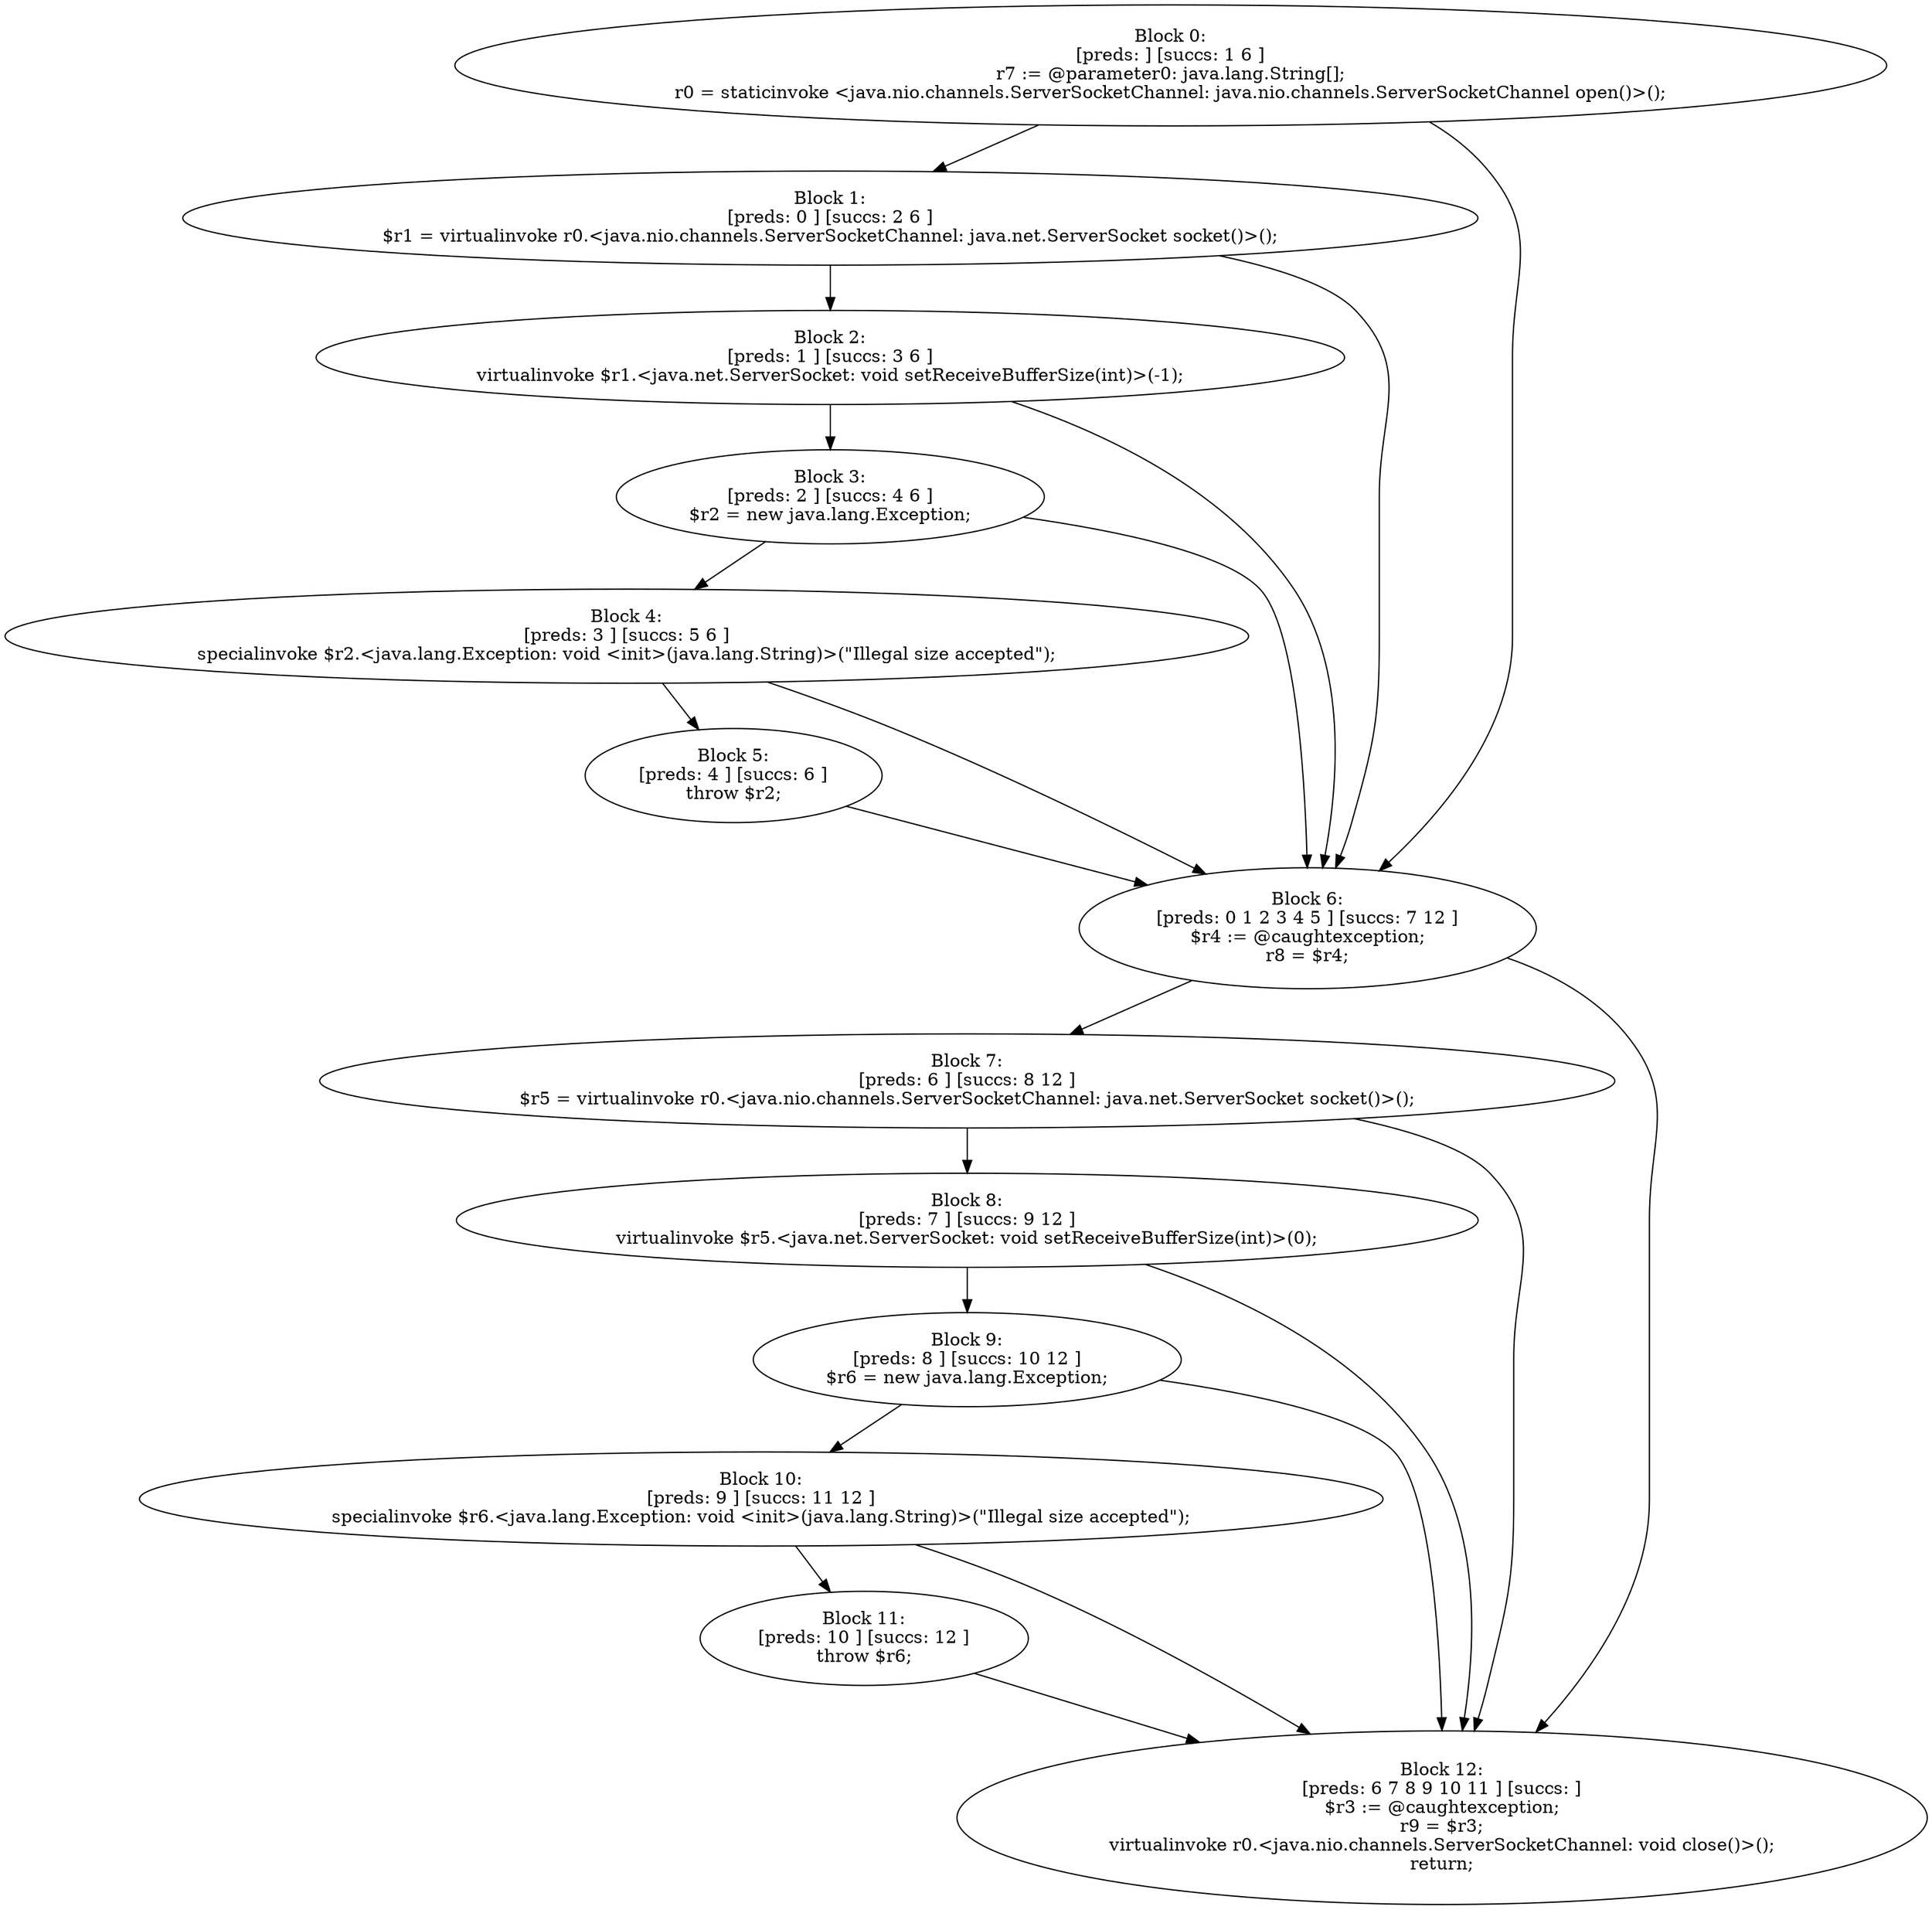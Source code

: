 digraph "unitGraph" {
    "Block 0:
[preds: ] [succs: 1 6 ]
r7 := @parameter0: java.lang.String[];
r0 = staticinvoke <java.nio.channels.ServerSocketChannel: java.nio.channels.ServerSocketChannel open()>();
"
    "Block 1:
[preds: 0 ] [succs: 2 6 ]
$r1 = virtualinvoke r0.<java.nio.channels.ServerSocketChannel: java.net.ServerSocket socket()>();
"
    "Block 2:
[preds: 1 ] [succs: 3 6 ]
virtualinvoke $r1.<java.net.ServerSocket: void setReceiveBufferSize(int)>(-1);
"
    "Block 3:
[preds: 2 ] [succs: 4 6 ]
$r2 = new java.lang.Exception;
"
    "Block 4:
[preds: 3 ] [succs: 5 6 ]
specialinvoke $r2.<java.lang.Exception: void <init>(java.lang.String)>(\"Illegal size accepted\");
"
    "Block 5:
[preds: 4 ] [succs: 6 ]
throw $r2;
"
    "Block 6:
[preds: 0 1 2 3 4 5 ] [succs: 7 12 ]
$r4 := @caughtexception;
r8 = $r4;
"
    "Block 7:
[preds: 6 ] [succs: 8 12 ]
$r5 = virtualinvoke r0.<java.nio.channels.ServerSocketChannel: java.net.ServerSocket socket()>();
"
    "Block 8:
[preds: 7 ] [succs: 9 12 ]
virtualinvoke $r5.<java.net.ServerSocket: void setReceiveBufferSize(int)>(0);
"
    "Block 9:
[preds: 8 ] [succs: 10 12 ]
$r6 = new java.lang.Exception;
"
    "Block 10:
[preds: 9 ] [succs: 11 12 ]
specialinvoke $r6.<java.lang.Exception: void <init>(java.lang.String)>(\"Illegal size accepted\");
"
    "Block 11:
[preds: 10 ] [succs: 12 ]
throw $r6;
"
    "Block 12:
[preds: 6 7 8 9 10 11 ] [succs: ]
$r3 := @caughtexception;
r9 = $r3;
virtualinvoke r0.<java.nio.channels.ServerSocketChannel: void close()>();
return;
"
    "Block 0:
[preds: ] [succs: 1 6 ]
r7 := @parameter0: java.lang.String[];
r0 = staticinvoke <java.nio.channels.ServerSocketChannel: java.nio.channels.ServerSocketChannel open()>();
"->"Block 1:
[preds: 0 ] [succs: 2 6 ]
$r1 = virtualinvoke r0.<java.nio.channels.ServerSocketChannel: java.net.ServerSocket socket()>();
";
    "Block 0:
[preds: ] [succs: 1 6 ]
r7 := @parameter0: java.lang.String[];
r0 = staticinvoke <java.nio.channels.ServerSocketChannel: java.nio.channels.ServerSocketChannel open()>();
"->"Block 6:
[preds: 0 1 2 3 4 5 ] [succs: 7 12 ]
$r4 := @caughtexception;
r8 = $r4;
";
    "Block 1:
[preds: 0 ] [succs: 2 6 ]
$r1 = virtualinvoke r0.<java.nio.channels.ServerSocketChannel: java.net.ServerSocket socket()>();
"->"Block 2:
[preds: 1 ] [succs: 3 6 ]
virtualinvoke $r1.<java.net.ServerSocket: void setReceiveBufferSize(int)>(-1);
";
    "Block 1:
[preds: 0 ] [succs: 2 6 ]
$r1 = virtualinvoke r0.<java.nio.channels.ServerSocketChannel: java.net.ServerSocket socket()>();
"->"Block 6:
[preds: 0 1 2 3 4 5 ] [succs: 7 12 ]
$r4 := @caughtexception;
r8 = $r4;
";
    "Block 2:
[preds: 1 ] [succs: 3 6 ]
virtualinvoke $r1.<java.net.ServerSocket: void setReceiveBufferSize(int)>(-1);
"->"Block 3:
[preds: 2 ] [succs: 4 6 ]
$r2 = new java.lang.Exception;
";
    "Block 2:
[preds: 1 ] [succs: 3 6 ]
virtualinvoke $r1.<java.net.ServerSocket: void setReceiveBufferSize(int)>(-1);
"->"Block 6:
[preds: 0 1 2 3 4 5 ] [succs: 7 12 ]
$r4 := @caughtexception;
r8 = $r4;
";
    "Block 3:
[preds: 2 ] [succs: 4 6 ]
$r2 = new java.lang.Exception;
"->"Block 4:
[preds: 3 ] [succs: 5 6 ]
specialinvoke $r2.<java.lang.Exception: void <init>(java.lang.String)>(\"Illegal size accepted\");
";
    "Block 3:
[preds: 2 ] [succs: 4 6 ]
$r2 = new java.lang.Exception;
"->"Block 6:
[preds: 0 1 2 3 4 5 ] [succs: 7 12 ]
$r4 := @caughtexception;
r8 = $r4;
";
    "Block 4:
[preds: 3 ] [succs: 5 6 ]
specialinvoke $r2.<java.lang.Exception: void <init>(java.lang.String)>(\"Illegal size accepted\");
"->"Block 5:
[preds: 4 ] [succs: 6 ]
throw $r2;
";
    "Block 4:
[preds: 3 ] [succs: 5 6 ]
specialinvoke $r2.<java.lang.Exception: void <init>(java.lang.String)>(\"Illegal size accepted\");
"->"Block 6:
[preds: 0 1 2 3 4 5 ] [succs: 7 12 ]
$r4 := @caughtexception;
r8 = $r4;
";
    "Block 5:
[preds: 4 ] [succs: 6 ]
throw $r2;
"->"Block 6:
[preds: 0 1 2 3 4 5 ] [succs: 7 12 ]
$r4 := @caughtexception;
r8 = $r4;
";
    "Block 6:
[preds: 0 1 2 3 4 5 ] [succs: 7 12 ]
$r4 := @caughtexception;
r8 = $r4;
"->"Block 7:
[preds: 6 ] [succs: 8 12 ]
$r5 = virtualinvoke r0.<java.nio.channels.ServerSocketChannel: java.net.ServerSocket socket()>();
";
    "Block 6:
[preds: 0 1 2 3 4 5 ] [succs: 7 12 ]
$r4 := @caughtexception;
r8 = $r4;
"->"Block 12:
[preds: 6 7 8 9 10 11 ] [succs: ]
$r3 := @caughtexception;
r9 = $r3;
virtualinvoke r0.<java.nio.channels.ServerSocketChannel: void close()>();
return;
";
    "Block 7:
[preds: 6 ] [succs: 8 12 ]
$r5 = virtualinvoke r0.<java.nio.channels.ServerSocketChannel: java.net.ServerSocket socket()>();
"->"Block 8:
[preds: 7 ] [succs: 9 12 ]
virtualinvoke $r5.<java.net.ServerSocket: void setReceiveBufferSize(int)>(0);
";
    "Block 7:
[preds: 6 ] [succs: 8 12 ]
$r5 = virtualinvoke r0.<java.nio.channels.ServerSocketChannel: java.net.ServerSocket socket()>();
"->"Block 12:
[preds: 6 7 8 9 10 11 ] [succs: ]
$r3 := @caughtexception;
r9 = $r3;
virtualinvoke r0.<java.nio.channels.ServerSocketChannel: void close()>();
return;
";
    "Block 8:
[preds: 7 ] [succs: 9 12 ]
virtualinvoke $r5.<java.net.ServerSocket: void setReceiveBufferSize(int)>(0);
"->"Block 9:
[preds: 8 ] [succs: 10 12 ]
$r6 = new java.lang.Exception;
";
    "Block 8:
[preds: 7 ] [succs: 9 12 ]
virtualinvoke $r5.<java.net.ServerSocket: void setReceiveBufferSize(int)>(0);
"->"Block 12:
[preds: 6 7 8 9 10 11 ] [succs: ]
$r3 := @caughtexception;
r9 = $r3;
virtualinvoke r0.<java.nio.channels.ServerSocketChannel: void close()>();
return;
";
    "Block 9:
[preds: 8 ] [succs: 10 12 ]
$r6 = new java.lang.Exception;
"->"Block 10:
[preds: 9 ] [succs: 11 12 ]
specialinvoke $r6.<java.lang.Exception: void <init>(java.lang.String)>(\"Illegal size accepted\");
";
    "Block 9:
[preds: 8 ] [succs: 10 12 ]
$r6 = new java.lang.Exception;
"->"Block 12:
[preds: 6 7 8 9 10 11 ] [succs: ]
$r3 := @caughtexception;
r9 = $r3;
virtualinvoke r0.<java.nio.channels.ServerSocketChannel: void close()>();
return;
";
    "Block 10:
[preds: 9 ] [succs: 11 12 ]
specialinvoke $r6.<java.lang.Exception: void <init>(java.lang.String)>(\"Illegal size accepted\");
"->"Block 11:
[preds: 10 ] [succs: 12 ]
throw $r6;
";
    "Block 10:
[preds: 9 ] [succs: 11 12 ]
specialinvoke $r6.<java.lang.Exception: void <init>(java.lang.String)>(\"Illegal size accepted\");
"->"Block 12:
[preds: 6 7 8 9 10 11 ] [succs: ]
$r3 := @caughtexception;
r9 = $r3;
virtualinvoke r0.<java.nio.channels.ServerSocketChannel: void close()>();
return;
";
    "Block 11:
[preds: 10 ] [succs: 12 ]
throw $r6;
"->"Block 12:
[preds: 6 7 8 9 10 11 ] [succs: ]
$r3 := @caughtexception;
r9 = $r3;
virtualinvoke r0.<java.nio.channels.ServerSocketChannel: void close()>();
return;
";
}
